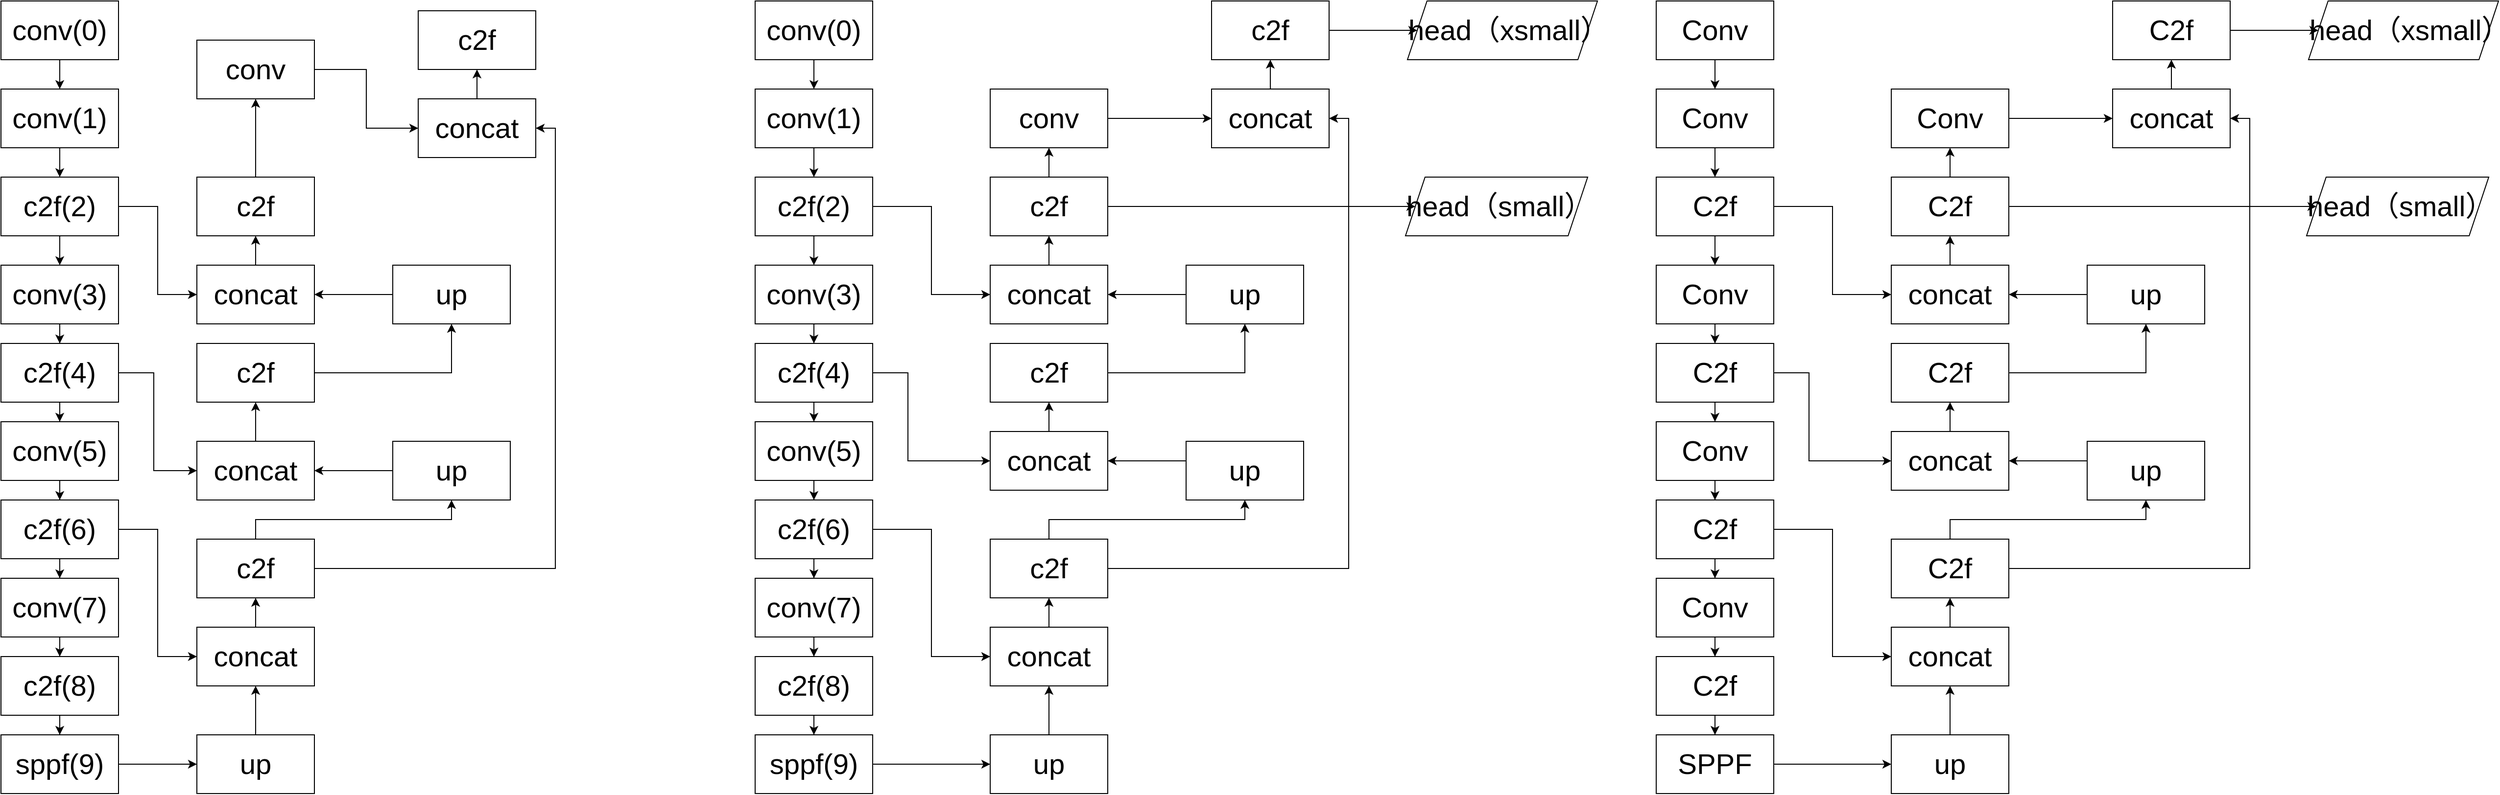 <mxfile version="22.1.11" type="github">
  <diagram name="第 1 页" id="4XSfG1PYfw-l-w8LoAJh">
    <mxGraphModel dx="1848" dy="1057" grid="1" gridSize="10" guides="1" tooltips="1" connect="1" arrows="1" fold="1" page="1" pageScale="1" pageWidth="827" pageHeight="1169" math="0" shadow="0">
      <root>
        <mxCell id="0" />
        <mxCell id="1" parent="0" />
        <mxCell id="G8Yh5svdnYcqSZlt_tqj-3" value="" style="edgeStyle=orthogonalEdgeStyle;rounded=0;orthogonalLoop=1;jettySize=auto;html=1;fontSize=29;" parent="1" source="G8Yh5svdnYcqSZlt_tqj-1" target="G8Yh5svdnYcqSZlt_tqj-2" edge="1">
          <mxGeometry relative="1" as="geometry" />
        </mxCell>
        <mxCell id="G8Yh5svdnYcqSZlt_tqj-1" value="conv(0)" style="rounded=0;whiteSpace=wrap;html=1;fontSize=29;" parent="1" vertex="1">
          <mxGeometry x="100" y="160" width="120" height="60" as="geometry" />
        </mxCell>
        <mxCell id="G8Yh5svdnYcqSZlt_tqj-5" value="" style="edgeStyle=orthogonalEdgeStyle;rounded=0;orthogonalLoop=1;jettySize=auto;html=1;fontSize=29;" parent="1" source="G8Yh5svdnYcqSZlt_tqj-2" target="G8Yh5svdnYcqSZlt_tqj-4" edge="1">
          <mxGeometry relative="1" as="geometry" />
        </mxCell>
        <mxCell id="G8Yh5svdnYcqSZlt_tqj-2" value="conv(1)" style="rounded=0;whiteSpace=wrap;html=1;fontSize=29;" parent="1" vertex="1">
          <mxGeometry x="100" y="250" width="120" height="60" as="geometry" />
        </mxCell>
        <mxCell id="G8Yh5svdnYcqSZlt_tqj-7" value="" style="edgeStyle=orthogonalEdgeStyle;rounded=0;orthogonalLoop=1;jettySize=auto;html=1;fontSize=29;" parent="1" source="G8Yh5svdnYcqSZlt_tqj-4" target="G8Yh5svdnYcqSZlt_tqj-6" edge="1">
          <mxGeometry relative="1" as="geometry" />
        </mxCell>
        <mxCell id="IYiwtgosDh9ZQ8qYkJYR-13" style="edgeStyle=orthogonalEdgeStyle;rounded=0;orthogonalLoop=1;jettySize=auto;html=1;entryX=0;entryY=0.5;entryDx=0;entryDy=0;" parent="1" source="G8Yh5svdnYcqSZlt_tqj-4" target="IYiwtgosDh9ZQ8qYkJYR-11" edge="1">
          <mxGeometry relative="1" as="geometry" />
        </mxCell>
        <mxCell id="G8Yh5svdnYcqSZlt_tqj-4" value="c2f(2)" style="rounded=0;whiteSpace=wrap;html=1;fontSize=29;" parent="1" vertex="1">
          <mxGeometry x="100" y="340" width="120" height="60" as="geometry" />
        </mxCell>
        <mxCell id="G8Yh5svdnYcqSZlt_tqj-9" value="" style="edgeStyle=orthogonalEdgeStyle;rounded=0;orthogonalLoop=1;jettySize=auto;html=1;fontSize=29;" parent="1" source="G8Yh5svdnYcqSZlt_tqj-6" target="G8Yh5svdnYcqSZlt_tqj-8" edge="1">
          <mxGeometry relative="1" as="geometry" />
        </mxCell>
        <mxCell id="G8Yh5svdnYcqSZlt_tqj-6" value="conv(3)" style="rounded=0;whiteSpace=wrap;html=1;fontSize=29;" parent="1" vertex="1">
          <mxGeometry x="100" y="430" width="120" height="60" as="geometry" />
        </mxCell>
        <mxCell id="G8Yh5svdnYcqSZlt_tqj-11" value="" style="edgeStyle=orthogonalEdgeStyle;rounded=0;orthogonalLoop=1;jettySize=auto;html=1;fontSize=29;" parent="1" source="G8Yh5svdnYcqSZlt_tqj-8" target="G8Yh5svdnYcqSZlt_tqj-10" edge="1">
          <mxGeometry relative="1" as="geometry" />
        </mxCell>
        <mxCell id="LdVstMwST_db6FXQfJoa-6" value="" style="edgeStyle=orthogonalEdgeStyle;rounded=0;orthogonalLoop=1;jettySize=auto;html=1;" parent="1" source="G8Yh5svdnYcqSZlt_tqj-8" target="LdVstMwST_db6FXQfJoa-5" edge="1">
          <mxGeometry relative="1" as="geometry">
            <Array as="points">
              <mxPoint x="256" y="540" />
              <mxPoint x="256" y="640" />
            </Array>
          </mxGeometry>
        </mxCell>
        <mxCell id="G8Yh5svdnYcqSZlt_tqj-8" value="c2f(4)" style="rounded=0;whiteSpace=wrap;html=1;fontSize=29;" parent="1" vertex="1">
          <mxGeometry x="100" y="510" width="120" height="60" as="geometry" />
        </mxCell>
        <mxCell id="G8Yh5svdnYcqSZlt_tqj-13" value="" style="edgeStyle=orthogonalEdgeStyle;rounded=0;orthogonalLoop=1;jettySize=auto;html=1;fontSize=29;" parent="1" source="G8Yh5svdnYcqSZlt_tqj-10" target="G8Yh5svdnYcqSZlt_tqj-12" edge="1">
          <mxGeometry relative="1" as="geometry" />
        </mxCell>
        <mxCell id="G8Yh5svdnYcqSZlt_tqj-10" value="conv(5)" style="rounded=0;whiteSpace=wrap;html=1;fontSize=29;" parent="1" vertex="1">
          <mxGeometry x="100" y="590" width="120" height="60" as="geometry" />
        </mxCell>
        <mxCell id="G8Yh5svdnYcqSZlt_tqj-15" value="" style="edgeStyle=orthogonalEdgeStyle;rounded=0;orthogonalLoop=1;jettySize=auto;html=1;fontSize=29;" parent="1" source="G8Yh5svdnYcqSZlt_tqj-12" target="G8Yh5svdnYcqSZlt_tqj-14" edge="1">
          <mxGeometry relative="1" as="geometry" />
        </mxCell>
        <mxCell id="IYiwtgosDh9ZQ8qYkJYR-8" style="edgeStyle=orthogonalEdgeStyle;rounded=0;orthogonalLoop=1;jettySize=auto;html=1;entryX=0;entryY=0.5;entryDx=0;entryDy=0;" parent="1" source="G8Yh5svdnYcqSZlt_tqj-12" target="G8Yh5svdnYcqSZlt_tqj-23" edge="1">
          <mxGeometry relative="1" as="geometry" />
        </mxCell>
        <mxCell id="G8Yh5svdnYcqSZlt_tqj-12" value="c2f(6)" style="rounded=0;whiteSpace=wrap;html=1;fontSize=29;" parent="1" vertex="1">
          <mxGeometry x="100" y="670" width="120" height="60" as="geometry" />
        </mxCell>
        <mxCell id="G8Yh5svdnYcqSZlt_tqj-17" value="" style="edgeStyle=orthogonalEdgeStyle;rounded=0;orthogonalLoop=1;jettySize=auto;html=1;fontSize=29;" parent="1" source="G8Yh5svdnYcqSZlt_tqj-14" target="G8Yh5svdnYcqSZlt_tqj-16" edge="1">
          <mxGeometry relative="1" as="geometry" />
        </mxCell>
        <mxCell id="G8Yh5svdnYcqSZlt_tqj-14" value="conv(7)" style="rounded=0;whiteSpace=wrap;html=1;fontSize=29;" parent="1" vertex="1">
          <mxGeometry x="100" y="750" width="120" height="60" as="geometry" />
        </mxCell>
        <mxCell id="G8Yh5svdnYcqSZlt_tqj-19" value="" style="edgeStyle=orthogonalEdgeStyle;rounded=0;orthogonalLoop=1;jettySize=auto;html=1;fontSize=29;" parent="1" source="G8Yh5svdnYcqSZlt_tqj-16" target="G8Yh5svdnYcqSZlt_tqj-18" edge="1">
          <mxGeometry relative="1" as="geometry" />
        </mxCell>
        <mxCell id="G8Yh5svdnYcqSZlt_tqj-16" value="c2f(8)" style="rounded=0;whiteSpace=wrap;html=1;fontSize=29;" parent="1" vertex="1">
          <mxGeometry x="100" y="830" width="120" height="60" as="geometry" />
        </mxCell>
        <mxCell id="G8Yh5svdnYcqSZlt_tqj-21" value="" style="edgeStyle=orthogonalEdgeStyle;rounded=0;orthogonalLoop=1;jettySize=auto;html=1;" parent="1" source="G8Yh5svdnYcqSZlt_tqj-18" target="G8Yh5svdnYcqSZlt_tqj-20" edge="1">
          <mxGeometry relative="1" as="geometry" />
        </mxCell>
        <mxCell id="G8Yh5svdnYcqSZlt_tqj-18" value="sppf(9)" style="rounded=0;whiteSpace=wrap;html=1;fontSize=29;" parent="1" vertex="1">
          <mxGeometry x="100" y="910" width="120" height="60" as="geometry" />
        </mxCell>
        <mxCell id="G8Yh5svdnYcqSZlt_tqj-25" style="edgeStyle=orthogonalEdgeStyle;rounded=0;orthogonalLoop=1;jettySize=auto;html=1;entryX=0.5;entryY=1;entryDx=0;entryDy=0;" parent="1" source="G8Yh5svdnYcqSZlt_tqj-20" target="G8Yh5svdnYcqSZlt_tqj-23" edge="1">
          <mxGeometry relative="1" as="geometry" />
        </mxCell>
        <mxCell id="G8Yh5svdnYcqSZlt_tqj-20" value="up" style="whiteSpace=wrap;html=1;fontSize=29;rounded=0;" parent="1" vertex="1">
          <mxGeometry x="300" y="910" width="120" height="60" as="geometry" />
        </mxCell>
        <mxCell id="IYiwtgosDh9ZQ8qYkJYR-4" value="" style="edgeStyle=orthogonalEdgeStyle;rounded=0;orthogonalLoop=1;jettySize=auto;html=1;" parent="1" source="G8Yh5svdnYcqSZlt_tqj-23" target="IYiwtgosDh9ZQ8qYkJYR-3" edge="1">
          <mxGeometry relative="1" as="geometry" />
        </mxCell>
        <mxCell id="G8Yh5svdnYcqSZlt_tqj-23" value="concat" style="whiteSpace=wrap;html=1;fontSize=29;rounded=0;" parent="1" vertex="1">
          <mxGeometry x="300" y="800" width="120" height="60" as="geometry" />
        </mxCell>
        <mxCell id="IYiwtgosDh9ZQ8qYkJYR-10" style="edgeStyle=orthogonalEdgeStyle;rounded=0;orthogonalLoop=1;jettySize=auto;html=1;entryX=1;entryY=0.5;entryDx=0;entryDy=0;" parent="1" source="G8Yh5svdnYcqSZlt_tqj-26" target="LdVstMwST_db6FXQfJoa-5" edge="1">
          <mxGeometry relative="1" as="geometry">
            <Array as="points">
              <mxPoint x="546" y="640" />
            </Array>
          </mxGeometry>
        </mxCell>
        <mxCell id="G8Yh5svdnYcqSZlt_tqj-26" value="up" style="whiteSpace=wrap;html=1;fontSize=29;rounded=0;" parent="1" vertex="1">
          <mxGeometry x="500" y="610" width="120" height="60" as="geometry" />
        </mxCell>
        <mxCell id="LdVstMwST_db6FXQfJoa-10" value="" style="edgeStyle=orthogonalEdgeStyle;rounded=0;orthogonalLoop=1;jettySize=auto;html=1;" parent="1" source="LdVstMwST_db6FXQfJoa-5" target="LdVstMwST_db6FXQfJoa-9" edge="1">
          <mxGeometry relative="1" as="geometry" />
        </mxCell>
        <mxCell id="LdVstMwST_db6FXQfJoa-5" value="concat" style="rounded=0;whiteSpace=wrap;html=1;fontSize=29;" parent="1" vertex="1">
          <mxGeometry x="300" y="610" width="120" height="60" as="geometry" />
        </mxCell>
        <mxCell id="IYiwtgosDh9ZQ8qYkJYR-9" style="edgeStyle=orthogonalEdgeStyle;rounded=0;orthogonalLoop=1;jettySize=auto;html=1;entryX=0.5;entryY=1;entryDx=0;entryDy=0;" parent="1" source="LdVstMwST_db6FXQfJoa-9" target="LdVstMwST_db6FXQfJoa-13" edge="1">
          <mxGeometry relative="1" as="geometry" />
        </mxCell>
        <mxCell id="LdVstMwST_db6FXQfJoa-9" value="c2f" style="rounded=0;whiteSpace=wrap;html=1;fontSize=29;" parent="1" vertex="1">
          <mxGeometry x="300" y="510" width="120" height="60" as="geometry" />
        </mxCell>
        <mxCell id="IYiwtgosDh9ZQ8qYkJYR-12" value="" style="edgeStyle=orthogonalEdgeStyle;rounded=0;orthogonalLoop=1;jettySize=auto;html=1;" parent="1" source="LdVstMwST_db6FXQfJoa-13" target="IYiwtgosDh9ZQ8qYkJYR-11" edge="1">
          <mxGeometry relative="1" as="geometry" />
        </mxCell>
        <mxCell id="LdVstMwST_db6FXQfJoa-13" value="up" style="rounded=0;whiteSpace=wrap;html=1;fontSize=29;" parent="1" vertex="1">
          <mxGeometry x="500" y="430" width="120" height="60" as="geometry" />
        </mxCell>
        <mxCell id="IYiwtgosDh9ZQ8qYkJYR-6" style="edgeStyle=orthogonalEdgeStyle;rounded=0;orthogonalLoop=1;jettySize=auto;html=1;entryX=0.5;entryY=1;entryDx=0;entryDy=0;exitX=0.5;exitY=0;exitDx=0;exitDy=0;" parent="1" source="IYiwtgosDh9ZQ8qYkJYR-3" target="G8Yh5svdnYcqSZlt_tqj-26" edge="1">
          <mxGeometry relative="1" as="geometry">
            <Array as="points">
              <mxPoint x="360" y="690" />
              <mxPoint x="560" y="690" />
            </Array>
          </mxGeometry>
        </mxCell>
        <mxCell id="IYiwtgosDh9ZQ8qYkJYR-21" style="edgeStyle=orthogonalEdgeStyle;rounded=0;orthogonalLoop=1;jettySize=auto;html=1;entryX=1;entryY=0.5;entryDx=0;entryDy=0;" parent="1" source="IYiwtgosDh9ZQ8qYkJYR-3" target="IYiwtgosDh9ZQ8qYkJYR-19" edge="1">
          <mxGeometry relative="1" as="geometry" />
        </mxCell>
        <mxCell id="IYiwtgosDh9ZQ8qYkJYR-3" value="c2f" style="whiteSpace=wrap;html=1;fontSize=29;rounded=0;" parent="1" vertex="1">
          <mxGeometry x="300" y="710" width="120" height="60" as="geometry" />
        </mxCell>
        <mxCell id="IYiwtgosDh9ZQ8qYkJYR-15" value="" style="edgeStyle=orthogonalEdgeStyle;rounded=0;orthogonalLoop=1;jettySize=auto;html=1;" parent="1" source="IYiwtgosDh9ZQ8qYkJYR-11" target="IYiwtgosDh9ZQ8qYkJYR-14" edge="1">
          <mxGeometry relative="1" as="geometry" />
        </mxCell>
        <mxCell id="IYiwtgosDh9ZQ8qYkJYR-11" value="concat" style="rounded=0;whiteSpace=wrap;html=1;fontSize=29;" parent="1" vertex="1">
          <mxGeometry x="300" y="430" width="120" height="60" as="geometry" />
        </mxCell>
        <mxCell id="IYiwtgosDh9ZQ8qYkJYR-17" value="" style="edgeStyle=orthogonalEdgeStyle;rounded=0;orthogonalLoop=1;jettySize=auto;html=1;" parent="1" source="IYiwtgosDh9ZQ8qYkJYR-14" target="IYiwtgosDh9ZQ8qYkJYR-16" edge="1">
          <mxGeometry relative="1" as="geometry" />
        </mxCell>
        <mxCell id="IYiwtgosDh9ZQ8qYkJYR-14" value="c2f" style="rounded=0;whiteSpace=wrap;html=1;fontSize=29;" parent="1" vertex="1">
          <mxGeometry x="300" y="340" width="120" height="60" as="geometry" />
        </mxCell>
        <mxCell id="IYiwtgosDh9ZQ8qYkJYR-20" value="" style="edgeStyle=orthogonalEdgeStyle;rounded=0;orthogonalLoop=1;jettySize=auto;html=1;" parent="1" source="IYiwtgosDh9ZQ8qYkJYR-16" target="IYiwtgosDh9ZQ8qYkJYR-19" edge="1">
          <mxGeometry relative="1" as="geometry" />
        </mxCell>
        <mxCell id="IYiwtgosDh9ZQ8qYkJYR-16" value="conv" style="rounded=0;whiteSpace=wrap;html=1;fontSize=29;" parent="1" vertex="1">
          <mxGeometry x="300" y="200" width="120" height="60" as="geometry" />
        </mxCell>
        <mxCell id="IYiwtgosDh9ZQ8qYkJYR-23" value="" style="edgeStyle=orthogonalEdgeStyle;rounded=0;orthogonalLoop=1;jettySize=auto;html=1;" parent="1" source="IYiwtgosDh9ZQ8qYkJYR-19" target="IYiwtgosDh9ZQ8qYkJYR-22" edge="1">
          <mxGeometry relative="1" as="geometry" />
        </mxCell>
        <mxCell id="IYiwtgosDh9ZQ8qYkJYR-19" value="concat" style="rounded=0;whiteSpace=wrap;html=1;fontSize=29;" parent="1" vertex="1">
          <mxGeometry x="526" y="260" width="120" height="60" as="geometry" />
        </mxCell>
        <mxCell id="IYiwtgosDh9ZQ8qYkJYR-22" value="c2f" style="rounded=0;whiteSpace=wrap;html=1;fontSize=29;" parent="1" vertex="1">
          <mxGeometry x="526" y="170" width="120" height="60" as="geometry" />
        </mxCell>
        <mxCell id="imxQadQVsRyE7RQvpIyR-1" value="" style="edgeStyle=orthogonalEdgeStyle;rounded=0;orthogonalLoop=1;jettySize=auto;html=1;fontSize=29;" edge="1" parent="1" source="imxQadQVsRyE7RQvpIyR-2" target="imxQadQVsRyE7RQvpIyR-4">
          <mxGeometry relative="1" as="geometry" />
        </mxCell>
        <mxCell id="imxQadQVsRyE7RQvpIyR-2" value="conv(0)" style="rounded=0;whiteSpace=wrap;html=1;fontSize=29;" vertex="1" parent="1">
          <mxGeometry x="870" y="160" width="120" height="60" as="geometry" />
        </mxCell>
        <mxCell id="imxQadQVsRyE7RQvpIyR-3" value="" style="edgeStyle=orthogonalEdgeStyle;rounded=0;orthogonalLoop=1;jettySize=auto;html=1;fontSize=29;" edge="1" parent="1" source="imxQadQVsRyE7RQvpIyR-4" target="imxQadQVsRyE7RQvpIyR-7">
          <mxGeometry relative="1" as="geometry" />
        </mxCell>
        <mxCell id="imxQadQVsRyE7RQvpIyR-4" value="conv(1)" style="rounded=0;whiteSpace=wrap;html=1;fontSize=29;" vertex="1" parent="1">
          <mxGeometry x="870" y="250" width="120" height="60" as="geometry" />
        </mxCell>
        <mxCell id="imxQadQVsRyE7RQvpIyR-5" value="" style="edgeStyle=orthogonalEdgeStyle;rounded=0;orthogonalLoop=1;jettySize=auto;html=1;fontSize=29;" edge="1" parent="1" source="imxQadQVsRyE7RQvpIyR-7" target="imxQadQVsRyE7RQvpIyR-9">
          <mxGeometry relative="1" as="geometry" />
        </mxCell>
        <mxCell id="imxQadQVsRyE7RQvpIyR-6" style="edgeStyle=orthogonalEdgeStyle;rounded=0;orthogonalLoop=1;jettySize=auto;html=1;entryX=0;entryY=0.5;entryDx=0;entryDy=0;" edge="1" parent="1" source="imxQadQVsRyE7RQvpIyR-7" target="imxQadQVsRyE7RQvpIyR-40">
          <mxGeometry relative="1" as="geometry" />
        </mxCell>
        <mxCell id="imxQadQVsRyE7RQvpIyR-7" value="c2f(2)" style="rounded=0;whiteSpace=wrap;html=1;fontSize=29;" vertex="1" parent="1">
          <mxGeometry x="870" y="340" width="120" height="60" as="geometry" />
        </mxCell>
        <mxCell id="imxQadQVsRyE7RQvpIyR-8" value="" style="edgeStyle=orthogonalEdgeStyle;rounded=0;orthogonalLoop=1;jettySize=auto;html=1;fontSize=29;" edge="1" parent="1" source="imxQadQVsRyE7RQvpIyR-9" target="imxQadQVsRyE7RQvpIyR-12">
          <mxGeometry relative="1" as="geometry" />
        </mxCell>
        <mxCell id="imxQadQVsRyE7RQvpIyR-9" value="conv(3)" style="rounded=0;whiteSpace=wrap;html=1;fontSize=29;" vertex="1" parent="1">
          <mxGeometry x="870" y="430" width="120" height="60" as="geometry" />
        </mxCell>
        <mxCell id="imxQadQVsRyE7RQvpIyR-10" value="" style="edgeStyle=orthogonalEdgeStyle;rounded=0;orthogonalLoop=1;jettySize=auto;html=1;fontSize=29;" edge="1" parent="1" source="imxQadQVsRyE7RQvpIyR-12" target="imxQadQVsRyE7RQvpIyR-14">
          <mxGeometry relative="1" as="geometry" />
        </mxCell>
        <mxCell id="imxQadQVsRyE7RQvpIyR-11" value="" style="edgeStyle=orthogonalEdgeStyle;rounded=0;orthogonalLoop=1;jettySize=auto;html=1;entryX=0;entryY=0.5;entryDx=0;entryDy=0;" edge="1" parent="1" source="imxQadQVsRyE7RQvpIyR-12" target="imxQadQVsRyE7RQvpIyR-31">
          <mxGeometry relative="1" as="geometry">
            <Array as="points">
              <mxPoint x="1026" y="540" />
              <mxPoint x="1026" y="630" />
            </Array>
          </mxGeometry>
        </mxCell>
        <mxCell id="imxQadQVsRyE7RQvpIyR-12" value="c2f(4)" style="rounded=0;whiteSpace=wrap;html=1;fontSize=29;" vertex="1" parent="1">
          <mxGeometry x="870" y="510" width="120" height="60" as="geometry" />
        </mxCell>
        <mxCell id="imxQadQVsRyE7RQvpIyR-13" value="" style="edgeStyle=orthogonalEdgeStyle;rounded=0;orthogonalLoop=1;jettySize=auto;html=1;fontSize=29;" edge="1" parent="1" source="imxQadQVsRyE7RQvpIyR-14" target="imxQadQVsRyE7RQvpIyR-17">
          <mxGeometry relative="1" as="geometry" />
        </mxCell>
        <mxCell id="imxQadQVsRyE7RQvpIyR-14" value="conv(5)" style="rounded=0;whiteSpace=wrap;html=1;fontSize=29;" vertex="1" parent="1">
          <mxGeometry x="870" y="590" width="120" height="60" as="geometry" />
        </mxCell>
        <mxCell id="imxQadQVsRyE7RQvpIyR-15" value="" style="edgeStyle=orthogonalEdgeStyle;rounded=0;orthogonalLoop=1;jettySize=auto;html=1;fontSize=29;" edge="1" parent="1" source="imxQadQVsRyE7RQvpIyR-17" target="imxQadQVsRyE7RQvpIyR-19">
          <mxGeometry relative="1" as="geometry" />
        </mxCell>
        <mxCell id="imxQadQVsRyE7RQvpIyR-16" style="edgeStyle=orthogonalEdgeStyle;rounded=0;orthogonalLoop=1;jettySize=auto;html=1;entryX=0;entryY=0.5;entryDx=0;entryDy=0;" edge="1" parent="1" source="imxQadQVsRyE7RQvpIyR-17" target="imxQadQVsRyE7RQvpIyR-27">
          <mxGeometry relative="1" as="geometry" />
        </mxCell>
        <mxCell id="imxQadQVsRyE7RQvpIyR-17" value="c2f(6)" style="rounded=0;whiteSpace=wrap;html=1;fontSize=29;" vertex="1" parent="1">
          <mxGeometry x="870" y="670" width="120" height="60" as="geometry" />
        </mxCell>
        <mxCell id="imxQadQVsRyE7RQvpIyR-18" value="" style="edgeStyle=orthogonalEdgeStyle;rounded=0;orthogonalLoop=1;jettySize=auto;html=1;fontSize=29;" edge="1" parent="1" source="imxQadQVsRyE7RQvpIyR-19" target="imxQadQVsRyE7RQvpIyR-21">
          <mxGeometry relative="1" as="geometry" />
        </mxCell>
        <mxCell id="imxQadQVsRyE7RQvpIyR-19" value="conv(7)" style="rounded=0;whiteSpace=wrap;html=1;fontSize=29;" vertex="1" parent="1">
          <mxGeometry x="870" y="750" width="120" height="60" as="geometry" />
        </mxCell>
        <mxCell id="imxQadQVsRyE7RQvpIyR-20" value="" style="edgeStyle=orthogonalEdgeStyle;rounded=0;orthogonalLoop=1;jettySize=auto;html=1;fontSize=29;" edge="1" parent="1" source="imxQadQVsRyE7RQvpIyR-21" target="imxQadQVsRyE7RQvpIyR-23">
          <mxGeometry relative="1" as="geometry" />
        </mxCell>
        <mxCell id="imxQadQVsRyE7RQvpIyR-21" value="c2f(8)" style="rounded=0;whiteSpace=wrap;html=1;fontSize=29;" vertex="1" parent="1">
          <mxGeometry x="870" y="830" width="120" height="60" as="geometry" />
        </mxCell>
        <mxCell id="imxQadQVsRyE7RQvpIyR-22" value="" style="edgeStyle=orthogonalEdgeStyle;rounded=0;orthogonalLoop=1;jettySize=auto;html=1;" edge="1" parent="1" source="imxQadQVsRyE7RQvpIyR-23" target="imxQadQVsRyE7RQvpIyR-25">
          <mxGeometry relative="1" as="geometry" />
        </mxCell>
        <mxCell id="imxQadQVsRyE7RQvpIyR-23" value="sppf(9)" style="rounded=0;whiteSpace=wrap;html=1;fontSize=29;" vertex="1" parent="1">
          <mxGeometry x="870" y="910" width="120" height="60" as="geometry" />
        </mxCell>
        <mxCell id="imxQadQVsRyE7RQvpIyR-24" style="edgeStyle=orthogonalEdgeStyle;rounded=0;orthogonalLoop=1;jettySize=auto;html=1;entryX=0.5;entryY=1;entryDx=0;entryDy=0;" edge="1" parent="1" source="imxQadQVsRyE7RQvpIyR-25" target="imxQadQVsRyE7RQvpIyR-27">
          <mxGeometry relative="1" as="geometry" />
        </mxCell>
        <mxCell id="imxQadQVsRyE7RQvpIyR-25" value="up" style="whiteSpace=wrap;html=1;fontSize=29;rounded=0;" vertex="1" parent="1">
          <mxGeometry x="1110" y="910" width="120" height="60" as="geometry" />
        </mxCell>
        <mxCell id="imxQadQVsRyE7RQvpIyR-26" value="" style="edgeStyle=orthogonalEdgeStyle;rounded=0;orthogonalLoop=1;jettySize=auto;html=1;" edge="1" parent="1" source="imxQadQVsRyE7RQvpIyR-27" target="imxQadQVsRyE7RQvpIyR-38">
          <mxGeometry relative="1" as="geometry" />
        </mxCell>
        <mxCell id="imxQadQVsRyE7RQvpIyR-27" value="concat" style="whiteSpace=wrap;html=1;fontSize=29;rounded=0;" vertex="1" parent="1">
          <mxGeometry x="1110" y="800" width="120" height="60" as="geometry" />
        </mxCell>
        <mxCell id="imxQadQVsRyE7RQvpIyR-28" style="edgeStyle=orthogonalEdgeStyle;rounded=0;orthogonalLoop=1;jettySize=auto;html=1;entryX=1;entryY=0.5;entryDx=0;entryDy=0;" edge="1" parent="1" source="imxQadQVsRyE7RQvpIyR-29" target="imxQadQVsRyE7RQvpIyR-31">
          <mxGeometry relative="1" as="geometry">
            <Array as="points">
              <mxPoint x="1356" y="640" />
            </Array>
          </mxGeometry>
        </mxCell>
        <mxCell id="imxQadQVsRyE7RQvpIyR-29" value="up" style="whiteSpace=wrap;html=1;fontSize=29;rounded=0;" vertex="1" parent="1">
          <mxGeometry x="1310" y="610" width="120" height="60" as="geometry" />
        </mxCell>
        <mxCell id="imxQadQVsRyE7RQvpIyR-30" value="" style="edgeStyle=orthogonalEdgeStyle;rounded=0;orthogonalLoop=1;jettySize=auto;html=1;" edge="1" parent="1" source="imxQadQVsRyE7RQvpIyR-31" target="imxQadQVsRyE7RQvpIyR-33">
          <mxGeometry relative="1" as="geometry" />
        </mxCell>
        <mxCell id="imxQadQVsRyE7RQvpIyR-31" value="concat" style="rounded=0;whiteSpace=wrap;html=1;fontSize=29;" vertex="1" parent="1">
          <mxGeometry x="1110" y="600" width="120" height="60" as="geometry" />
        </mxCell>
        <mxCell id="imxQadQVsRyE7RQvpIyR-32" style="edgeStyle=orthogonalEdgeStyle;rounded=0;orthogonalLoop=1;jettySize=auto;html=1;entryX=0.5;entryY=1;entryDx=0;entryDy=0;" edge="1" parent="1" source="imxQadQVsRyE7RQvpIyR-33" target="imxQadQVsRyE7RQvpIyR-35">
          <mxGeometry relative="1" as="geometry" />
        </mxCell>
        <mxCell id="imxQadQVsRyE7RQvpIyR-33" value="c2f" style="rounded=0;whiteSpace=wrap;html=1;fontSize=29;" vertex="1" parent="1">
          <mxGeometry x="1110" y="510" width="120" height="60" as="geometry" />
        </mxCell>
        <mxCell id="imxQadQVsRyE7RQvpIyR-34" value="" style="edgeStyle=orthogonalEdgeStyle;rounded=0;orthogonalLoop=1;jettySize=auto;html=1;" edge="1" parent="1" source="imxQadQVsRyE7RQvpIyR-35" target="imxQadQVsRyE7RQvpIyR-40">
          <mxGeometry relative="1" as="geometry" />
        </mxCell>
        <mxCell id="imxQadQVsRyE7RQvpIyR-35" value="up" style="rounded=0;whiteSpace=wrap;html=1;fontSize=29;" vertex="1" parent="1">
          <mxGeometry x="1310" y="430" width="120" height="60" as="geometry" />
        </mxCell>
        <mxCell id="imxQadQVsRyE7RQvpIyR-36" style="edgeStyle=orthogonalEdgeStyle;rounded=0;orthogonalLoop=1;jettySize=auto;html=1;entryX=0.5;entryY=1;entryDx=0;entryDy=0;exitX=0.5;exitY=0;exitDx=0;exitDy=0;" edge="1" parent="1" source="imxQadQVsRyE7RQvpIyR-38" target="imxQadQVsRyE7RQvpIyR-29">
          <mxGeometry relative="1" as="geometry">
            <Array as="points">
              <mxPoint x="1170" y="690" />
              <mxPoint x="1370" y="690" />
            </Array>
          </mxGeometry>
        </mxCell>
        <mxCell id="imxQadQVsRyE7RQvpIyR-37" style="edgeStyle=orthogonalEdgeStyle;rounded=0;orthogonalLoop=1;jettySize=auto;html=1;entryX=1;entryY=0.5;entryDx=0;entryDy=0;" edge="1" parent="1" source="imxQadQVsRyE7RQvpIyR-38" target="imxQadQVsRyE7RQvpIyR-46">
          <mxGeometry relative="1" as="geometry" />
        </mxCell>
        <mxCell id="imxQadQVsRyE7RQvpIyR-38" value="c2f" style="whiteSpace=wrap;html=1;fontSize=29;rounded=0;" vertex="1" parent="1">
          <mxGeometry x="1110" y="710" width="120" height="60" as="geometry" />
        </mxCell>
        <mxCell id="imxQadQVsRyE7RQvpIyR-39" value="" style="edgeStyle=orthogonalEdgeStyle;rounded=0;orthogonalLoop=1;jettySize=auto;html=1;" edge="1" parent="1" source="imxQadQVsRyE7RQvpIyR-40" target="imxQadQVsRyE7RQvpIyR-42">
          <mxGeometry relative="1" as="geometry" />
        </mxCell>
        <mxCell id="imxQadQVsRyE7RQvpIyR-40" value="concat" style="rounded=0;whiteSpace=wrap;html=1;fontSize=29;" vertex="1" parent="1">
          <mxGeometry x="1110" y="430" width="120" height="60" as="geometry" />
        </mxCell>
        <mxCell id="imxQadQVsRyE7RQvpIyR-41" value="" style="edgeStyle=orthogonalEdgeStyle;rounded=0;orthogonalLoop=1;jettySize=auto;html=1;" edge="1" parent="1" source="imxQadQVsRyE7RQvpIyR-42" target="imxQadQVsRyE7RQvpIyR-44">
          <mxGeometry relative="1" as="geometry" />
        </mxCell>
        <mxCell id="imxQadQVsRyE7RQvpIyR-51" value="" style="edgeStyle=orthogonalEdgeStyle;rounded=0;orthogonalLoop=1;jettySize=auto;html=1;" edge="1" parent="1" source="imxQadQVsRyE7RQvpIyR-42" target="imxQadQVsRyE7RQvpIyR-50">
          <mxGeometry relative="1" as="geometry" />
        </mxCell>
        <mxCell id="imxQadQVsRyE7RQvpIyR-42" value="c2f" style="rounded=0;whiteSpace=wrap;html=1;fontSize=29;" vertex="1" parent="1">
          <mxGeometry x="1110" y="340" width="120" height="60" as="geometry" />
        </mxCell>
        <mxCell id="imxQadQVsRyE7RQvpIyR-43" value="" style="edgeStyle=orthogonalEdgeStyle;rounded=0;orthogonalLoop=1;jettySize=auto;html=1;" edge="1" parent="1" source="imxQadQVsRyE7RQvpIyR-44" target="imxQadQVsRyE7RQvpIyR-46">
          <mxGeometry relative="1" as="geometry" />
        </mxCell>
        <mxCell id="imxQadQVsRyE7RQvpIyR-44" value="conv" style="rounded=0;whiteSpace=wrap;html=1;fontSize=29;" vertex="1" parent="1">
          <mxGeometry x="1110" y="250" width="120" height="60" as="geometry" />
        </mxCell>
        <mxCell id="imxQadQVsRyE7RQvpIyR-45" value="" style="edgeStyle=orthogonalEdgeStyle;rounded=0;orthogonalLoop=1;jettySize=auto;html=1;" edge="1" parent="1" source="imxQadQVsRyE7RQvpIyR-46" target="imxQadQVsRyE7RQvpIyR-47">
          <mxGeometry relative="1" as="geometry" />
        </mxCell>
        <mxCell id="imxQadQVsRyE7RQvpIyR-46" value="concat" style="rounded=0;whiteSpace=wrap;html=1;fontSize=29;" vertex="1" parent="1">
          <mxGeometry x="1336" y="250" width="120" height="60" as="geometry" />
        </mxCell>
        <mxCell id="imxQadQVsRyE7RQvpIyR-49" value="" style="edgeStyle=orthogonalEdgeStyle;rounded=0;orthogonalLoop=1;jettySize=auto;html=1;" edge="1" parent="1" source="imxQadQVsRyE7RQvpIyR-47" target="imxQadQVsRyE7RQvpIyR-48">
          <mxGeometry relative="1" as="geometry" />
        </mxCell>
        <mxCell id="imxQadQVsRyE7RQvpIyR-47" value="c2f" style="rounded=0;whiteSpace=wrap;html=1;fontSize=29;" vertex="1" parent="1">
          <mxGeometry x="1336" y="160" width="120" height="60" as="geometry" />
        </mxCell>
        <mxCell id="imxQadQVsRyE7RQvpIyR-48" value="head（xsmall）" style="shape=parallelogram;perimeter=parallelogramPerimeter;whiteSpace=wrap;html=1;fixedSize=1;fontSize=29;rounded=0;" vertex="1" parent="1">
          <mxGeometry x="1536" y="160" width="194" height="60" as="geometry" />
        </mxCell>
        <mxCell id="imxQadQVsRyE7RQvpIyR-50" value="head（small）" style="shape=parallelogram;perimeter=parallelogramPerimeter;whiteSpace=wrap;html=1;fixedSize=1;fontSize=29;rounded=0;" vertex="1" parent="1">
          <mxGeometry x="1534" y="340" width="186" height="60" as="geometry" />
        </mxCell>
        <mxCell id="imxQadQVsRyE7RQvpIyR-52" value="" style="edgeStyle=orthogonalEdgeStyle;rounded=0;orthogonalLoop=1;jettySize=auto;html=1;fontSize=29;" edge="1" parent="1" source="imxQadQVsRyE7RQvpIyR-53" target="imxQadQVsRyE7RQvpIyR-55">
          <mxGeometry relative="1" as="geometry" />
        </mxCell>
        <mxCell id="imxQadQVsRyE7RQvpIyR-53" value="Conv" style="rounded=0;whiteSpace=wrap;html=1;fontSize=29;" vertex="1" parent="1">
          <mxGeometry x="1790" y="160" width="120" height="60" as="geometry" />
        </mxCell>
        <mxCell id="imxQadQVsRyE7RQvpIyR-54" value="" style="edgeStyle=orthogonalEdgeStyle;rounded=0;orthogonalLoop=1;jettySize=auto;html=1;fontSize=29;" edge="1" parent="1" source="imxQadQVsRyE7RQvpIyR-55" target="imxQadQVsRyE7RQvpIyR-58">
          <mxGeometry relative="1" as="geometry" />
        </mxCell>
        <mxCell id="imxQadQVsRyE7RQvpIyR-55" value="Conv" style="rounded=0;whiteSpace=wrap;html=1;fontSize=29;" vertex="1" parent="1">
          <mxGeometry x="1790" y="250" width="120" height="60" as="geometry" />
        </mxCell>
        <mxCell id="imxQadQVsRyE7RQvpIyR-56" value="" style="edgeStyle=orthogonalEdgeStyle;rounded=0;orthogonalLoop=1;jettySize=auto;html=1;fontSize=29;" edge="1" parent="1" source="imxQadQVsRyE7RQvpIyR-58" target="imxQadQVsRyE7RQvpIyR-60">
          <mxGeometry relative="1" as="geometry" />
        </mxCell>
        <mxCell id="imxQadQVsRyE7RQvpIyR-57" style="edgeStyle=orthogonalEdgeStyle;rounded=0;orthogonalLoop=1;jettySize=auto;html=1;entryX=0;entryY=0.5;entryDx=0;entryDy=0;" edge="1" parent="1" source="imxQadQVsRyE7RQvpIyR-58" target="imxQadQVsRyE7RQvpIyR-91">
          <mxGeometry relative="1" as="geometry" />
        </mxCell>
        <mxCell id="imxQadQVsRyE7RQvpIyR-58" value="C2f" style="rounded=0;whiteSpace=wrap;html=1;fontSize=29;" vertex="1" parent="1">
          <mxGeometry x="1790" y="340" width="120" height="60" as="geometry" />
        </mxCell>
        <mxCell id="imxQadQVsRyE7RQvpIyR-59" value="" style="edgeStyle=orthogonalEdgeStyle;rounded=0;orthogonalLoop=1;jettySize=auto;html=1;fontSize=29;" edge="1" parent="1" source="imxQadQVsRyE7RQvpIyR-60" target="imxQadQVsRyE7RQvpIyR-63">
          <mxGeometry relative="1" as="geometry" />
        </mxCell>
        <mxCell id="imxQadQVsRyE7RQvpIyR-60" value="Conv" style="rounded=0;whiteSpace=wrap;html=1;fontSize=29;" vertex="1" parent="1">
          <mxGeometry x="1790" y="430" width="120" height="60" as="geometry" />
        </mxCell>
        <mxCell id="imxQadQVsRyE7RQvpIyR-61" value="" style="edgeStyle=orthogonalEdgeStyle;rounded=0;orthogonalLoop=1;jettySize=auto;html=1;fontSize=29;" edge="1" parent="1" source="imxQadQVsRyE7RQvpIyR-63" target="imxQadQVsRyE7RQvpIyR-65">
          <mxGeometry relative="1" as="geometry" />
        </mxCell>
        <mxCell id="imxQadQVsRyE7RQvpIyR-62" value="" style="edgeStyle=orthogonalEdgeStyle;rounded=0;orthogonalLoop=1;jettySize=auto;html=1;entryX=0;entryY=0.5;entryDx=0;entryDy=0;" edge="1" parent="1" source="imxQadQVsRyE7RQvpIyR-63" target="imxQadQVsRyE7RQvpIyR-82">
          <mxGeometry relative="1" as="geometry">
            <Array as="points">
              <mxPoint x="1946" y="540" />
              <mxPoint x="1946" y="630" />
            </Array>
          </mxGeometry>
        </mxCell>
        <mxCell id="imxQadQVsRyE7RQvpIyR-63" value="C2f" style="rounded=0;whiteSpace=wrap;html=1;fontSize=29;" vertex="1" parent="1">
          <mxGeometry x="1790" y="510" width="120" height="60" as="geometry" />
        </mxCell>
        <mxCell id="imxQadQVsRyE7RQvpIyR-64" value="" style="edgeStyle=orthogonalEdgeStyle;rounded=0;orthogonalLoop=1;jettySize=auto;html=1;fontSize=29;" edge="1" parent="1" source="imxQadQVsRyE7RQvpIyR-65" target="imxQadQVsRyE7RQvpIyR-68">
          <mxGeometry relative="1" as="geometry" />
        </mxCell>
        <mxCell id="imxQadQVsRyE7RQvpIyR-65" value="Conv" style="rounded=0;whiteSpace=wrap;html=1;fontSize=29;" vertex="1" parent="1">
          <mxGeometry x="1790" y="590" width="120" height="60" as="geometry" />
        </mxCell>
        <mxCell id="imxQadQVsRyE7RQvpIyR-66" value="" style="edgeStyle=orthogonalEdgeStyle;rounded=0;orthogonalLoop=1;jettySize=auto;html=1;fontSize=29;" edge="1" parent="1" source="imxQadQVsRyE7RQvpIyR-68" target="imxQadQVsRyE7RQvpIyR-70">
          <mxGeometry relative="1" as="geometry" />
        </mxCell>
        <mxCell id="imxQadQVsRyE7RQvpIyR-67" style="edgeStyle=orthogonalEdgeStyle;rounded=0;orthogonalLoop=1;jettySize=auto;html=1;entryX=0;entryY=0.5;entryDx=0;entryDy=0;" edge="1" parent="1" source="imxQadQVsRyE7RQvpIyR-68" target="imxQadQVsRyE7RQvpIyR-78">
          <mxGeometry relative="1" as="geometry" />
        </mxCell>
        <mxCell id="imxQadQVsRyE7RQvpIyR-68" value="C2f" style="rounded=0;whiteSpace=wrap;html=1;fontSize=29;" vertex="1" parent="1">
          <mxGeometry x="1790" y="670" width="120" height="60" as="geometry" />
        </mxCell>
        <mxCell id="imxQadQVsRyE7RQvpIyR-69" value="" style="edgeStyle=orthogonalEdgeStyle;rounded=0;orthogonalLoop=1;jettySize=auto;html=1;fontSize=29;" edge="1" parent="1" source="imxQadQVsRyE7RQvpIyR-70" target="imxQadQVsRyE7RQvpIyR-72">
          <mxGeometry relative="1" as="geometry" />
        </mxCell>
        <mxCell id="imxQadQVsRyE7RQvpIyR-70" value="Conv" style="rounded=0;whiteSpace=wrap;html=1;fontSize=29;" vertex="1" parent="1">
          <mxGeometry x="1790" y="750" width="120" height="60" as="geometry" />
        </mxCell>
        <mxCell id="imxQadQVsRyE7RQvpIyR-71" value="" style="edgeStyle=orthogonalEdgeStyle;rounded=0;orthogonalLoop=1;jettySize=auto;html=1;fontSize=29;" edge="1" parent="1" source="imxQadQVsRyE7RQvpIyR-72" target="imxQadQVsRyE7RQvpIyR-74">
          <mxGeometry relative="1" as="geometry" />
        </mxCell>
        <mxCell id="imxQadQVsRyE7RQvpIyR-72" value="C2f" style="rounded=0;whiteSpace=wrap;html=1;fontSize=29;" vertex="1" parent="1">
          <mxGeometry x="1790" y="830" width="120" height="60" as="geometry" />
        </mxCell>
        <mxCell id="imxQadQVsRyE7RQvpIyR-73" value="" style="edgeStyle=orthogonalEdgeStyle;rounded=0;orthogonalLoop=1;jettySize=auto;html=1;" edge="1" parent="1" source="imxQadQVsRyE7RQvpIyR-74" target="imxQadQVsRyE7RQvpIyR-76">
          <mxGeometry relative="1" as="geometry" />
        </mxCell>
        <mxCell id="imxQadQVsRyE7RQvpIyR-74" value="SPPF" style="rounded=0;whiteSpace=wrap;html=1;fontSize=29;" vertex="1" parent="1">
          <mxGeometry x="1790" y="910" width="120" height="60" as="geometry" />
        </mxCell>
        <mxCell id="imxQadQVsRyE7RQvpIyR-75" style="edgeStyle=orthogonalEdgeStyle;rounded=0;orthogonalLoop=1;jettySize=auto;html=1;entryX=0.5;entryY=1;entryDx=0;entryDy=0;" edge="1" parent="1" source="imxQadQVsRyE7RQvpIyR-76" target="imxQadQVsRyE7RQvpIyR-78">
          <mxGeometry relative="1" as="geometry" />
        </mxCell>
        <mxCell id="imxQadQVsRyE7RQvpIyR-76" value="up" style="whiteSpace=wrap;html=1;fontSize=29;rounded=0;" vertex="1" parent="1">
          <mxGeometry x="2030" y="910" width="120" height="60" as="geometry" />
        </mxCell>
        <mxCell id="imxQadQVsRyE7RQvpIyR-77" value="" style="edgeStyle=orthogonalEdgeStyle;rounded=0;orthogonalLoop=1;jettySize=auto;html=1;" edge="1" parent="1" source="imxQadQVsRyE7RQvpIyR-78" target="imxQadQVsRyE7RQvpIyR-89">
          <mxGeometry relative="1" as="geometry" />
        </mxCell>
        <mxCell id="imxQadQVsRyE7RQvpIyR-78" value="concat" style="whiteSpace=wrap;html=1;fontSize=29;rounded=0;" vertex="1" parent="1">
          <mxGeometry x="2030" y="800" width="120" height="60" as="geometry" />
        </mxCell>
        <mxCell id="imxQadQVsRyE7RQvpIyR-79" style="edgeStyle=orthogonalEdgeStyle;rounded=0;orthogonalLoop=1;jettySize=auto;html=1;entryX=1;entryY=0.5;entryDx=0;entryDy=0;" edge="1" parent="1" source="imxQadQVsRyE7RQvpIyR-80" target="imxQadQVsRyE7RQvpIyR-82">
          <mxGeometry relative="1" as="geometry">
            <Array as="points">
              <mxPoint x="2276" y="640" />
            </Array>
          </mxGeometry>
        </mxCell>
        <mxCell id="imxQadQVsRyE7RQvpIyR-80" value="up" style="whiteSpace=wrap;html=1;fontSize=29;rounded=0;" vertex="1" parent="1">
          <mxGeometry x="2230" y="610" width="120" height="60" as="geometry" />
        </mxCell>
        <mxCell id="imxQadQVsRyE7RQvpIyR-81" value="" style="edgeStyle=orthogonalEdgeStyle;rounded=0;orthogonalLoop=1;jettySize=auto;html=1;" edge="1" parent="1" source="imxQadQVsRyE7RQvpIyR-82" target="imxQadQVsRyE7RQvpIyR-84">
          <mxGeometry relative="1" as="geometry" />
        </mxCell>
        <mxCell id="imxQadQVsRyE7RQvpIyR-82" value="concat" style="rounded=0;whiteSpace=wrap;html=1;fontSize=29;" vertex="1" parent="1">
          <mxGeometry x="2030" y="600" width="120" height="60" as="geometry" />
        </mxCell>
        <mxCell id="imxQadQVsRyE7RQvpIyR-83" style="edgeStyle=orthogonalEdgeStyle;rounded=0;orthogonalLoop=1;jettySize=auto;html=1;entryX=0.5;entryY=1;entryDx=0;entryDy=0;" edge="1" parent="1" source="imxQadQVsRyE7RQvpIyR-84" target="imxQadQVsRyE7RQvpIyR-86">
          <mxGeometry relative="1" as="geometry" />
        </mxCell>
        <mxCell id="imxQadQVsRyE7RQvpIyR-84" value="C2f" style="rounded=0;whiteSpace=wrap;html=1;fontSize=29;" vertex="1" parent="1">
          <mxGeometry x="2030" y="510" width="120" height="60" as="geometry" />
        </mxCell>
        <mxCell id="imxQadQVsRyE7RQvpIyR-85" value="" style="edgeStyle=orthogonalEdgeStyle;rounded=0;orthogonalLoop=1;jettySize=auto;html=1;" edge="1" parent="1" source="imxQadQVsRyE7RQvpIyR-86" target="imxQadQVsRyE7RQvpIyR-91">
          <mxGeometry relative="1" as="geometry" />
        </mxCell>
        <mxCell id="imxQadQVsRyE7RQvpIyR-86" value="up" style="rounded=0;whiteSpace=wrap;html=1;fontSize=29;" vertex="1" parent="1">
          <mxGeometry x="2230" y="430" width="120" height="60" as="geometry" />
        </mxCell>
        <mxCell id="imxQadQVsRyE7RQvpIyR-87" style="edgeStyle=orthogonalEdgeStyle;rounded=0;orthogonalLoop=1;jettySize=auto;html=1;entryX=0.5;entryY=1;entryDx=0;entryDy=0;exitX=0.5;exitY=0;exitDx=0;exitDy=0;" edge="1" parent="1" source="imxQadQVsRyE7RQvpIyR-89" target="imxQadQVsRyE7RQvpIyR-80">
          <mxGeometry relative="1" as="geometry">
            <Array as="points">
              <mxPoint x="2090" y="690" />
              <mxPoint x="2290" y="690" />
            </Array>
          </mxGeometry>
        </mxCell>
        <mxCell id="imxQadQVsRyE7RQvpIyR-88" style="edgeStyle=orthogonalEdgeStyle;rounded=0;orthogonalLoop=1;jettySize=auto;html=1;entryX=1;entryY=0.5;entryDx=0;entryDy=0;" edge="1" parent="1" source="imxQadQVsRyE7RQvpIyR-89" target="imxQadQVsRyE7RQvpIyR-98">
          <mxGeometry relative="1" as="geometry" />
        </mxCell>
        <mxCell id="imxQadQVsRyE7RQvpIyR-89" value="C2f" style="whiteSpace=wrap;html=1;fontSize=29;rounded=0;" vertex="1" parent="1">
          <mxGeometry x="2030" y="710" width="120" height="60" as="geometry" />
        </mxCell>
        <mxCell id="imxQadQVsRyE7RQvpIyR-90" value="" style="edgeStyle=orthogonalEdgeStyle;rounded=0;orthogonalLoop=1;jettySize=auto;html=1;" edge="1" parent="1" source="imxQadQVsRyE7RQvpIyR-91" target="imxQadQVsRyE7RQvpIyR-94">
          <mxGeometry relative="1" as="geometry" />
        </mxCell>
        <mxCell id="imxQadQVsRyE7RQvpIyR-91" value="concat" style="rounded=0;whiteSpace=wrap;html=1;fontSize=29;" vertex="1" parent="1">
          <mxGeometry x="2030" y="430" width="120" height="60" as="geometry" />
        </mxCell>
        <mxCell id="imxQadQVsRyE7RQvpIyR-92" value="" style="edgeStyle=orthogonalEdgeStyle;rounded=0;orthogonalLoop=1;jettySize=auto;html=1;" edge="1" parent="1" source="imxQadQVsRyE7RQvpIyR-94" target="imxQadQVsRyE7RQvpIyR-96">
          <mxGeometry relative="1" as="geometry" />
        </mxCell>
        <mxCell id="imxQadQVsRyE7RQvpIyR-93" value="" style="edgeStyle=orthogonalEdgeStyle;rounded=0;orthogonalLoop=1;jettySize=auto;html=1;" edge="1" parent="1" source="imxQadQVsRyE7RQvpIyR-94" target="imxQadQVsRyE7RQvpIyR-102">
          <mxGeometry relative="1" as="geometry" />
        </mxCell>
        <mxCell id="imxQadQVsRyE7RQvpIyR-94" value="C2f" style="rounded=0;whiteSpace=wrap;html=1;fontSize=29;" vertex="1" parent="1">
          <mxGeometry x="2030" y="340" width="120" height="60" as="geometry" />
        </mxCell>
        <mxCell id="imxQadQVsRyE7RQvpIyR-95" value="" style="edgeStyle=orthogonalEdgeStyle;rounded=0;orthogonalLoop=1;jettySize=auto;html=1;" edge="1" parent="1" source="imxQadQVsRyE7RQvpIyR-96" target="imxQadQVsRyE7RQvpIyR-98">
          <mxGeometry relative="1" as="geometry" />
        </mxCell>
        <mxCell id="imxQadQVsRyE7RQvpIyR-96" value="Conv" style="rounded=0;whiteSpace=wrap;html=1;fontSize=29;" vertex="1" parent="1">
          <mxGeometry x="2030" y="250" width="120" height="60" as="geometry" />
        </mxCell>
        <mxCell id="imxQadQVsRyE7RQvpIyR-97" value="" style="edgeStyle=orthogonalEdgeStyle;rounded=0;orthogonalLoop=1;jettySize=auto;html=1;" edge="1" parent="1" source="imxQadQVsRyE7RQvpIyR-98" target="imxQadQVsRyE7RQvpIyR-100">
          <mxGeometry relative="1" as="geometry" />
        </mxCell>
        <mxCell id="imxQadQVsRyE7RQvpIyR-98" value="concat" style="rounded=0;whiteSpace=wrap;html=1;fontSize=29;" vertex="1" parent="1">
          <mxGeometry x="2256" y="250" width="120" height="60" as="geometry" />
        </mxCell>
        <mxCell id="imxQadQVsRyE7RQvpIyR-99" value="" style="edgeStyle=orthogonalEdgeStyle;rounded=0;orthogonalLoop=1;jettySize=auto;html=1;" edge="1" parent="1" source="imxQadQVsRyE7RQvpIyR-100" target="imxQadQVsRyE7RQvpIyR-101">
          <mxGeometry relative="1" as="geometry" />
        </mxCell>
        <mxCell id="imxQadQVsRyE7RQvpIyR-100" value="C2f" style="rounded=0;whiteSpace=wrap;html=1;fontSize=29;" vertex="1" parent="1">
          <mxGeometry x="2256" y="160" width="120" height="60" as="geometry" />
        </mxCell>
        <mxCell id="imxQadQVsRyE7RQvpIyR-101" value="head（xsmall）" style="shape=parallelogram;perimeter=parallelogramPerimeter;whiteSpace=wrap;html=1;fixedSize=1;fontSize=29;rounded=0;" vertex="1" parent="1">
          <mxGeometry x="2456" y="160" width="194" height="60" as="geometry" />
        </mxCell>
        <mxCell id="imxQadQVsRyE7RQvpIyR-102" value="head（small）" style="shape=parallelogram;perimeter=parallelogramPerimeter;whiteSpace=wrap;html=1;fixedSize=1;fontSize=29;rounded=0;" vertex="1" parent="1">
          <mxGeometry x="2454" y="340" width="186" height="60" as="geometry" />
        </mxCell>
      </root>
    </mxGraphModel>
  </diagram>
</mxfile>
